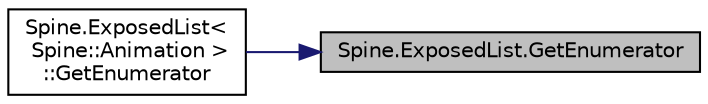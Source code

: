 digraph "Spine.ExposedList.GetEnumerator"
{
 // LATEX_PDF_SIZE
  edge [fontname="Helvetica",fontsize="10",labelfontname="Helvetica",labelfontsize="10"];
  node [fontname="Helvetica",fontsize="10",shape=record];
  rankdir="RL";
  Node1 [label="Spine.ExposedList.GetEnumerator",height=0.2,width=0.4,color="black", fillcolor="grey75", style="filled", fontcolor="black",tooltip=" "];
  Node1 -> Node2 [dir="back",color="midnightblue",fontsize="10",style="solid",fontname="Helvetica"];
  Node2 [label="Spine.ExposedList\<\l Spine::Animation \>\l::GetEnumerator",height=0.2,width=0.4,color="black", fillcolor="white", style="filled",URL="$class_spine_1_1_exposed_list.html#a8fb2bcfa9bd238d28652c144dfa2940e",tooltip=" "];
}
